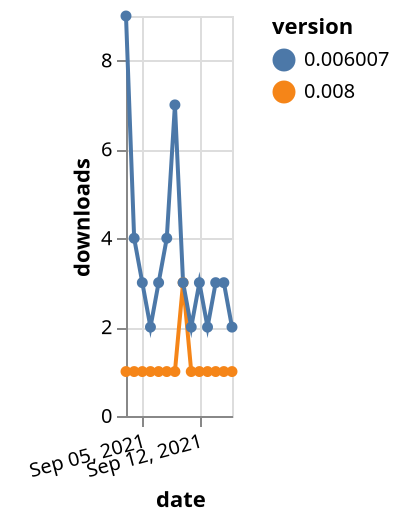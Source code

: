 {"$schema": "https://vega.github.io/schema/vega-lite/v5.json", "description": "A simple bar chart with embedded data.", "data": {"values": [{"date": "2021-09-03", "total": 165, "delta": 1, "version": "0.008"}, {"date": "2021-09-04", "total": 166, "delta": 1, "version": "0.008"}, {"date": "2021-09-05", "total": 167, "delta": 1, "version": "0.008"}, {"date": "2021-09-06", "total": 168, "delta": 1, "version": "0.008"}, {"date": "2021-09-07", "total": 169, "delta": 1, "version": "0.008"}, {"date": "2021-09-08", "total": 170, "delta": 1, "version": "0.008"}, {"date": "2021-09-09", "total": 171, "delta": 1, "version": "0.008"}, {"date": "2021-09-10", "total": 174, "delta": 3, "version": "0.008"}, {"date": "2021-09-11", "total": 175, "delta": 1, "version": "0.008"}, {"date": "2021-09-12", "total": 176, "delta": 1, "version": "0.008"}, {"date": "2021-09-13", "total": 177, "delta": 1, "version": "0.008"}, {"date": "2021-09-14", "total": 178, "delta": 1, "version": "0.008"}, {"date": "2021-09-15", "total": 179, "delta": 1, "version": "0.008"}, {"date": "2021-09-16", "total": 180, "delta": 1, "version": "0.008"}, {"date": "2021-09-03", "total": 2687, "delta": 9, "version": "0.006007"}, {"date": "2021-09-04", "total": 2691, "delta": 4, "version": "0.006007"}, {"date": "2021-09-05", "total": 2694, "delta": 3, "version": "0.006007"}, {"date": "2021-09-06", "total": 2696, "delta": 2, "version": "0.006007"}, {"date": "2021-09-07", "total": 2699, "delta": 3, "version": "0.006007"}, {"date": "2021-09-08", "total": 2703, "delta": 4, "version": "0.006007"}, {"date": "2021-09-09", "total": 2710, "delta": 7, "version": "0.006007"}, {"date": "2021-09-10", "total": 2713, "delta": 3, "version": "0.006007"}, {"date": "2021-09-11", "total": 2715, "delta": 2, "version": "0.006007"}, {"date": "2021-09-12", "total": 2718, "delta": 3, "version": "0.006007"}, {"date": "2021-09-13", "total": 2720, "delta": 2, "version": "0.006007"}, {"date": "2021-09-14", "total": 2723, "delta": 3, "version": "0.006007"}, {"date": "2021-09-15", "total": 2726, "delta": 3, "version": "0.006007"}, {"date": "2021-09-16", "total": 2728, "delta": 2, "version": "0.006007"}]}, "width": "container", "mark": {"type": "line", "point": {"filled": true}}, "encoding": {"x": {"field": "date", "type": "temporal", "timeUnit": "yearmonthdate", "title": "date", "axis": {"labelAngle": -15}}, "y": {"field": "delta", "type": "quantitative", "title": "downloads"}, "color": {"field": "version", "type": "nominal"}, "tooltip": {"field": "delta"}}}